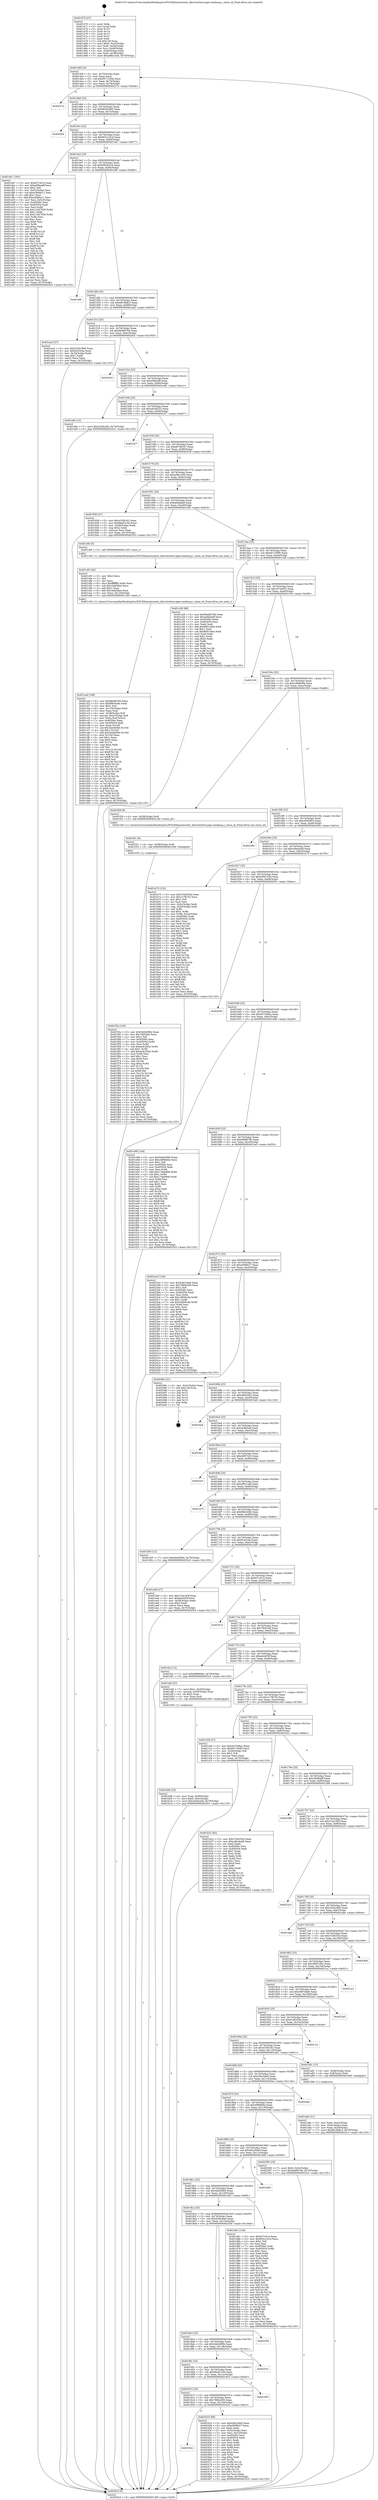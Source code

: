 digraph "0x401470" {
  label = "0x401470 (/mnt/c/Users/mathe/Desktop/tcc/POCII/binaries/extr_libuvtesttest-pipe-sendmsg.c_close_cb_Final-ollvm.out::main(0))"
  labelloc = "t"
  node[shape=record]

  Entry [label="",width=0.3,height=0.3,shape=circle,fillcolor=black,style=filled]
  "0x40149f" [label="{
     0x40149f [23]\l
     | [instrs]\l
     &nbsp;&nbsp;0x40149f \<+3\>: mov -0x70(%rbp),%eax\l
     &nbsp;&nbsp;0x4014a2 \<+2\>: mov %eax,%ecx\l
     &nbsp;&nbsp;0x4014a4 \<+6\>: sub $0x8471529d,%ecx\l
     &nbsp;&nbsp;0x4014aa \<+3\>: mov %eax,-0x74(%rbp)\l
     &nbsp;&nbsp;0x4014ad \<+3\>: mov %ecx,-0x78(%rbp)\l
     &nbsp;&nbsp;0x4014b0 \<+6\>: je 000000000040227a \<main+0xe0a\>\l
  }"]
  "0x40227a" [label="{
     0x40227a\l
  }", style=dashed]
  "0x4014b6" [label="{
     0x4014b6 [22]\l
     | [instrs]\l
     &nbsp;&nbsp;0x4014b6 \<+5\>: jmp 00000000004014bb \<main+0x4b\>\l
     &nbsp;&nbsp;0x4014bb \<+3\>: mov -0x74(%rbp),%eax\l
     &nbsp;&nbsp;0x4014be \<+5\>: sub $0x88345493,%eax\l
     &nbsp;&nbsp;0x4014c3 \<+3\>: mov %eax,-0x7c(%rbp)\l
     &nbsp;&nbsp;0x4014c6 \<+6\>: je 0000000000402004 \<main+0xb94\>\l
  }"]
  Exit [label="",width=0.3,height=0.3,shape=circle,fillcolor=black,style=filled,peripheries=2]
  "0x402004" [label="{
     0x402004\l
  }", style=dashed]
  "0x4014cc" [label="{
     0x4014cc [22]\l
     | [instrs]\l
     &nbsp;&nbsp;0x4014cc \<+5\>: jmp 00000000004014d1 \<main+0x61\>\l
     &nbsp;&nbsp;0x4014d1 \<+3\>: mov -0x74(%rbp),%eax\l
     &nbsp;&nbsp;0x4014d4 \<+5\>: sub $0x902c1d1d,%eax\l
     &nbsp;&nbsp;0x4014d9 \<+3\>: mov %eax,-0x80(%rbp)\l
     &nbsp;&nbsp;0x4014dc \<+6\>: je 0000000000401de7 \<main+0x977\>\l
  }"]
  "0x40192e" [label="{
     0x40192e\l
  }", style=dashed]
  "0x401de7" [label="{
     0x401de7 [165]\l
     | [instrs]\l
     &nbsp;&nbsp;0x401de7 \<+5\>: mov $0x637c614,%eax\l
     &nbsp;&nbsp;0x401dec \<+5\>: mov $0xa09beeff,%ecx\l
     &nbsp;&nbsp;0x401df1 \<+2\>: mov $0x1,%dl\l
     &nbsp;&nbsp;0x401df3 \<+3\>: mov -0x5c(%rbp),%esi\l
     &nbsp;&nbsp;0x401df6 \<+6\>: sub $0xe38b6e11,%esi\l
     &nbsp;&nbsp;0x401dfc \<+3\>: add $0x1,%esi\l
     &nbsp;&nbsp;0x401dff \<+6\>: add $0xe38b6e11,%esi\l
     &nbsp;&nbsp;0x401e05 \<+3\>: mov %esi,-0x5c(%rbp)\l
     &nbsp;&nbsp;0x401e08 \<+7\>: mov 0x40506c,%esi\l
     &nbsp;&nbsp;0x401e0f \<+7\>: mov 0x405054,%edi\l
     &nbsp;&nbsp;0x401e16 \<+3\>: mov %esi,%r8d\l
     &nbsp;&nbsp;0x401e19 \<+7\>: add $0x11dd7928,%r8d\l
     &nbsp;&nbsp;0x401e20 \<+4\>: sub $0x1,%r8d\l
     &nbsp;&nbsp;0x401e24 \<+7\>: sub $0x11dd7928,%r8d\l
     &nbsp;&nbsp;0x401e2b \<+4\>: imul %r8d,%esi\l
     &nbsp;&nbsp;0x401e2f \<+3\>: and $0x1,%esi\l
     &nbsp;&nbsp;0x401e32 \<+3\>: cmp $0x0,%esi\l
     &nbsp;&nbsp;0x401e35 \<+4\>: sete %r9b\l
     &nbsp;&nbsp;0x401e39 \<+3\>: cmp $0xa,%edi\l
     &nbsp;&nbsp;0x401e3c \<+4\>: setl %r10b\l
     &nbsp;&nbsp;0x401e40 \<+3\>: mov %r9b,%r11b\l
     &nbsp;&nbsp;0x401e43 \<+4\>: xor $0xff,%r11b\l
     &nbsp;&nbsp;0x401e47 \<+3\>: mov %r10b,%bl\l
     &nbsp;&nbsp;0x401e4a \<+3\>: xor $0xff,%bl\l
     &nbsp;&nbsp;0x401e4d \<+3\>: xor $0x1,%dl\l
     &nbsp;&nbsp;0x401e50 \<+3\>: mov %r11b,%r14b\l
     &nbsp;&nbsp;0x401e53 \<+4\>: and $0xff,%r14b\l
     &nbsp;&nbsp;0x401e57 \<+3\>: and %dl,%r9b\l
     &nbsp;&nbsp;0x401e5a \<+3\>: mov %bl,%r15b\l
     &nbsp;&nbsp;0x401e5d \<+4\>: and $0xff,%r15b\l
     &nbsp;&nbsp;0x401e61 \<+3\>: and %dl,%r10b\l
     &nbsp;&nbsp;0x401e64 \<+3\>: or %r9b,%r14b\l
     &nbsp;&nbsp;0x401e67 \<+3\>: or %r10b,%r15b\l
     &nbsp;&nbsp;0x401e6a \<+3\>: xor %r15b,%r14b\l
     &nbsp;&nbsp;0x401e6d \<+3\>: or %bl,%r11b\l
     &nbsp;&nbsp;0x401e70 \<+4\>: xor $0xff,%r11b\l
     &nbsp;&nbsp;0x401e74 \<+3\>: or $0x1,%dl\l
     &nbsp;&nbsp;0x401e77 \<+3\>: and %dl,%r11b\l
     &nbsp;&nbsp;0x401e7a \<+3\>: or %r11b,%r14b\l
     &nbsp;&nbsp;0x401e7d \<+4\>: test $0x1,%r14b\l
     &nbsp;&nbsp;0x401e81 \<+3\>: cmovne %ecx,%eax\l
     &nbsp;&nbsp;0x401e84 \<+3\>: mov %eax,-0x70(%rbp)\l
     &nbsp;&nbsp;0x401e87 \<+5\>: jmp 00000000004025c5 \<main+0x1155\>\l
  }"]
  "0x4014e2" [label="{
     0x4014e2 [25]\l
     | [instrs]\l
     &nbsp;&nbsp;0x4014e2 \<+5\>: jmp 00000000004014e7 \<main+0x77\>\l
     &nbsp;&nbsp;0x4014e7 \<+3\>: mov -0x74(%rbp),%eax\l
     &nbsp;&nbsp;0x4014ea \<+5\>: sub $0x95930a16,%eax\l
     &nbsp;&nbsp;0x4014ef \<+6\>: mov %eax,-0x84(%rbp)\l
     &nbsp;&nbsp;0x4014f5 \<+6\>: je 0000000000401fd6 \<main+0xb66\>\l
  }"]
  "0x402433" [label="{
     0x402433 [89]\l
     | [instrs]\l
     &nbsp;&nbsp;0x402433 \<+5\>: mov $0x43bc3da9,%eax\l
     &nbsp;&nbsp;0x402438 \<+5\>: mov $0xe00f9e27,%ecx\l
     &nbsp;&nbsp;0x40243d \<+2\>: xor %edx,%edx\l
     &nbsp;&nbsp;0x40243f \<+3\>: mov -0x3c(%rbp),%esi\l
     &nbsp;&nbsp;0x402442 \<+3\>: mov %esi,-0x2c(%rbp)\l
     &nbsp;&nbsp;0x402445 \<+7\>: mov 0x40506c,%esi\l
     &nbsp;&nbsp;0x40244c \<+7\>: mov 0x405054,%edi\l
     &nbsp;&nbsp;0x402453 \<+3\>: sub $0x1,%edx\l
     &nbsp;&nbsp;0x402456 \<+3\>: mov %esi,%r8d\l
     &nbsp;&nbsp;0x402459 \<+3\>: add %edx,%r8d\l
     &nbsp;&nbsp;0x40245c \<+4\>: imul %r8d,%esi\l
     &nbsp;&nbsp;0x402460 \<+3\>: and $0x1,%esi\l
     &nbsp;&nbsp;0x402463 \<+3\>: cmp $0x0,%esi\l
     &nbsp;&nbsp;0x402466 \<+4\>: sete %r9b\l
     &nbsp;&nbsp;0x40246a \<+3\>: cmp $0xa,%edi\l
     &nbsp;&nbsp;0x40246d \<+4\>: setl %r10b\l
     &nbsp;&nbsp;0x402471 \<+3\>: mov %r9b,%r11b\l
     &nbsp;&nbsp;0x402474 \<+3\>: and %r10b,%r11b\l
     &nbsp;&nbsp;0x402477 \<+3\>: xor %r10b,%r9b\l
     &nbsp;&nbsp;0x40247a \<+3\>: or %r9b,%r11b\l
     &nbsp;&nbsp;0x40247d \<+4\>: test $0x1,%r11b\l
     &nbsp;&nbsp;0x402481 \<+3\>: cmovne %ecx,%eax\l
     &nbsp;&nbsp;0x402484 \<+3\>: mov %eax,-0x70(%rbp)\l
     &nbsp;&nbsp;0x402487 \<+5\>: jmp 00000000004025c5 \<main+0x1155\>\l
  }"]
  "0x401fd6" [label="{
     0x401fd6\l
  }", style=dashed]
  "0x4014fb" [label="{
     0x4014fb [25]\l
     | [instrs]\l
     &nbsp;&nbsp;0x4014fb \<+5\>: jmp 0000000000401500 \<main+0x90\>\l
     &nbsp;&nbsp;0x401500 \<+3\>: mov -0x74(%rbp),%eax\l
     &nbsp;&nbsp;0x401503 \<+5\>: sub $0x9819b8c3,%eax\l
     &nbsp;&nbsp;0x401508 \<+6\>: mov %eax,-0x88(%rbp)\l
     &nbsp;&nbsp;0x40150e \<+6\>: je 0000000000401aa3 \<main+0x633\>\l
  }"]
  "0x401915" [label="{
     0x401915 [25]\l
     | [instrs]\l
     &nbsp;&nbsp;0x401915 \<+5\>: jmp 000000000040191a \<main+0x4aa\>\l
     &nbsp;&nbsp;0x40191a \<+3\>: mov -0x74(%rbp),%eax\l
     &nbsp;&nbsp;0x40191d \<+5\>: sub $0x7880e209,%eax\l
     &nbsp;&nbsp;0x401922 \<+6\>: mov %eax,-0x130(%rbp)\l
     &nbsp;&nbsp;0x401928 \<+6\>: je 0000000000402433 \<main+0xfc3\>\l
  }"]
  "0x401aa3" [label="{
     0x401aa3 [27]\l
     | [instrs]\l
     &nbsp;&nbsp;0x401aa3 \<+5\>: mov $0x325d18d0,%eax\l
     &nbsp;&nbsp;0x401aa8 \<+5\>: mov $0x624324a,%ecx\l
     &nbsp;&nbsp;0x401aad \<+3\>: mov -0x34(%rbp),%edx\l
     &nbsp;&nbsp;0x401ab0 \<+3\>: cmp $0x1,%edx\l
     &nbsp;&nbsp;0x401ab3 \<+3\>: cmovl %ecx,%eax\l
     &nbsp;&nbsp;0x401ab6 \<+3\>: mov %eax,-0x70(%rbp)\l
     &nbsp;&nbsp;0x401ab9 \<+5\>: jmp 00000000004025c5 \<main+0x1155\>\l
  }"]
  "0x401514" [label="{
     0x401514 [25]\l
     | [instrs]\l
     &nbsp;&nbsp;0x401514 \<+5\>: jmp 0000000000401519 \<main+0xa9\>\l
     &nbsp;&nbsp;0x401519 \<+3\>: mov -0x74(%rbp),%eax\l
     &nbsp;&nbsp;0x40151c \<+5\>: sub $0x9bdd6784,%eax\l
     &nbsp;&nbsp;0x401521 \<+6\>: mov %eax,-0x8c(%rbp)\l
     &nbsp;&nbsp;0x401527 \<+6\>: je 00000000004024c5 \<main+0x1055\>\l
  }"]
  "0x401953" [label="{
     0x401953\l
  }", style=dashed]
  "0x4024c5" [label="{
     0x4024c5\l
  }", style=dashed]
  "0x40152d" [label="{
     0x40152d [25]\l
     | [instrs]\l
     &nbsp;&nbsp;0x40152d \<+5\>: jmp 0000000000401532 \<main+0xc2\>\l
     &nbsp;&nbsp;0x401532 \<+3\>: mov -0x74(%rbp),%eax\l
     &nbsp;&nbsp;0x401535 \<+5\>: sub $0xa09beeff,%eax\l
     &nbsp;&nbsp;0x40153a \<+6\>: mov %eax,-0x90(%rbp)\l
     &nbsp;&nbsp;0x401540 \<+6\>: je 0000000000401e8c \<main+0xa1c\>\l
  }"]
  "0x4018fc" [label="{
     0x4018fc [25]\l
     | [instrs]\l
     &nbsp;&nbsp;0x4018fc \<+5\>: jmp 0000000000401901 \<main+0x491\>\l
     &nbsp;&nbsp;0x401901 \<+3\>: mov -0x74(%rbp),%eax\l
     &nbsp;&nbsp;0x401904 \<+5\>: sub $0x6ba0219d,%eax\l
     &nbsp;&nbsp;0x401909 \<+6\>: mov %eax,-0x12c(%rbp)\l
     &nbsp;&nbsp;0x40190f \<+6\>: je 0000000000401953 \<main+0x4e3\>\l
  }"]
  "0x401e8c" [label="{
     0x401e8c [12]\l
     | [instrs]\l
     &nbsp;&nbsp;0x401e8c \<+7\>: movl $0x2429ca5b,-0x70(%rbp)\l
     &nbsp;&nbsp;0x401e93 \<+5\>: jmp 00000000004025c5 \<main+0x1155\>\l
  }"]
  "0x401546" [label="{
     0x401546 [25]\l
     | [instrs]\l
     &nbsp;&nbsp;0x401546 \<+5\>: jmp 000000000040154b \<main+0xdb\>\l
     &nbsp;&nbsp;0x40154b \<+3\>: mov -0x74(%rbp),%eax\l
     &nbsp;&nbsp;0x40154e \<+5\>: sub $0xa4c58223,%eax\l
     &nbsp;&nbsp;0x401553 \<+6\>: mov %eax,-0x94(%rbp)\l
     &nbsp;&nbsp;0x401559 \<+6\>: je 0000000000402327 \<main+0xeb7\>\l
  }"]
  "0x402531" [label="{
     0x402531\l
  }", style=dashed]
  "0x402327" [label="{
     0x402327\l
  }", style=dashed]
  "0x40155f" [label="{
     0x40155f [25]\l
     | [instrs]\l
     &nbsp;&nbsp;0x40155f \<+5\>: jmp 0000000000401564 \<main+0xf4\>\l
     &nbsp;&nbsp;0x401564 \<+3\>: mov -0x74(%rbp),%eax\l
     &nbsp;&nbsp;0x401567 \<+5\>: sub $0xa67d91b7,%eax\l
     &nbsp;&nbsp;0x40156c \<+6\>: mov %eax,-0x98(%rbp)\l
     &nbsp;&nbsp;0x401572 \<+6\>: je 000000000040254f \<main+0x10df\>\l
  }"]
  "0x4018e3" [label="{
     0x4018e3 [25]\l
     | [instrs]\l
     &nbsp;&nbsp;0x4018e3 \<+5\>: jmp 00000000004018e8 \<main+0x478\>\l
     &nbsp;&nbsp;0x4018e8 \<+3\>: mov -0x74(%rbp),%eax\l
     &nbsp;&nbsp;0x4018eb \<+5\>: sub $0x5dd2d90b,%eax\l
     &nbsp;&nbsp;0x4018f0 \<+6\>: mov %eax,-0x128(%rbp)\l
     &nbsp;&nbsp;0x4018f6 \<+6\>: je 0000000000402531 \<main+0x10c1\>\l
  }"]
  "0x40254f" [label="{
     0x40254f\l
  }", style=dashed]
  "0x401578" [label="{
     0x401578 [25]\l
     | [instrs]\l
     &nbsp;&nbsp;0x401578 \<+5\>: jmp 000000000040157d \<main+0x10d\>\l
     &nbsp;&nbsp;0x40157d \<+3\>: mov -0x74(%rbp),%eax\l
     &nbsp;&nbsp;0x401580 \<+5\>: sub $0xa98a14d5,%eax\l
     &nbsp;&nbsp;0x401585 \<+6\>: mov %eax,-0x9c(%rbp)\l
     &nbsp;&nbsp;0x40158b \<+6\>: je 0000000000401938 \<main+0x4c8\>\l
  }"]
  "0x40255b" [label="{
     0x40255b\l
  }", style=dashed]
  "0x401938" [label="{
     0x401938 [27]\l
     | [instrs]\l
     &nbsp;&nbsp;0x401938 \<+5\>: mov $0x433f4162,%eax\l
     &nbsp;&nbsp;0x40193d \<+5\>: mov $0x6ba0219d,%ecx\l
     &nbsp;&nbsp;0x401942 \<+3\>: mov -0x38(%rbp),%edx\l
     &nbsp;&nbsp;0x401945 \<+3\>: cmp $0x2,%edx\l
     &nbsp;&nbsp;0x401948 \<+3\>: cmovne %ecx,%eax\l
     &nbsp;&nbsp;0x40194b \<+3\>: mov %eax,-0x70(%rbp)\l
     &nbsp;&nbsp;0x40194e \<+5\>: jmp 00000000004025c5 \<main+0x1155\>\l
  }"]
  "0x401591" [label="{
     0x401591 [25]\l
     | [instrs]\l
     &nbsp;&nbsp;0x401591 \<+5\>: jmp 0000000000401596 \<main+0x126\>\l
     &nbsp;&nbsp;0x401596 \<+3\>: mov -0x74(%rbp),%eax\l
     &nbsp;&nbsp;0x401599 \<+5\>: sub $0xae9dabdf,%eax\l
     &nbsp;&nbsp;0x40159e \<+6\>: mov %eax,-0xa0(%rbp)\l
     &nbsp;&nbsp;0x4015a4 \<+6\>: je 0000000000401c80 \<main+0x810\>\l
  }"]
  "0x4025c5" [label="{
     0x4025c5 [5]\l
     | [instrs]\l
     &nbsp;&nbsp;0x4025c5 \<+5\>: jmp 000000000040149f \<main+0x2f\>\l
  }"]
  "0x401470" [label="{
     0x401470 [47]\l
     | [instrs]\l
     &nbsp;&nbsp;0x401470 \<+1\>: push %rbp\l
     &nbsp;&nbsp;0x401471 \<+3\>: mov %rsp,%rbp\l
     &nbsp;&nbsp;0x401474 \<+2\>: push %r15\l
     &nbsp;&nbsp;0x401476 \<+2\>: push %r14\l
     &nbsp;&nbsp;0x401478 \<+2\>: push %r13\l
     &nbsp;&nbsp;0x40147a \<+2\>: push %r12\l
     &nbsp;&nbsp;0x40147c \<+1\>: push %rbx\l
     &nbsp;&nbsp;0x40147d \<+7\>: sub $0x128,%rsp\l
     &nbsp;&nbsp;0x401484 \<+7\>: movl $0x0,-0x3c(%rbp)\l
     &nbsp;&nbsp;0x40148b \<+3\>: mov %edi,-0x40(%rbp)\l
     &nbsp;&nbsp;0x40148e \<+4\>: mov %rsi,-0x48(%rbp)\l
     &nbsp;&nbsp;0x401492 \<+3\>: mov -0x40(%rbp),%edi\l
     &nbsp;&nbsp;0x401495 \<+3\>: mov %edi,-0x38(%rbp)\l
     &nbsp;&nbsp;0x401498 \<+7\>: movl $0xa98a14d5,-0x70(%rbp)\l
  }"]
  "0x401f3a" [label="{
     0x401f3a [144]\l
     | [instrs]\l
     &nbsp;&nbsp;0x401f3a \<+5\>: mov $0x5dd2d90b,%eax\l
     &nbsp;&nbsp;0x401f3f \<+5\>: mov $0x79b52e6,%ecx\l
     &nbsp;&nbsp;0x401f44 \<+2\>: mov $0x1,%dl\l
     &nbsp;&nbsp;0x401f46 \<+7\>: mov 0x40506c,%esi\l
     &nbsp;&nbsp;0x401f4d \<+8\>: mov 0x405054,%r8d\l
     &nbsp;&nbsp;0x401f55 \<+3\>: mov %esi,%r9d\l
     &nbsp;&nbsp;0x401f58 \<+7\>: sub $0xee4c2b5e,%r9d\l
     &nbsp;&nbsp;0x401f5f \<+4\>: sub $0x1,%r9d\l
     &nbsp;&nbsp;0x401f63 \<+7\>: add $0xee4c2b5e,%r9d\l
     &nbsp;&nbsp;0x401f6a \<+4\>: imul %r9d,%esi\l
     &nbsp;&nbsp;0x401f6e \<+3\>: and $0x1,%esi\l
     &nbsp;&nbsp;0x401f71 \<+3\>: cmp $0x0,%esi\l
     &nbsp;&nbsp;0x401f74 \<+4\>: sete %r10b\l
     &nbsp;&nbsp;0x401f78 \<+4\>: cmp $0xa,%r8d\l
     &nbsp;&nbsp;0x401f7c \<+4\>: setl %r11b\l
     &nbsp;&nbsp;0x401f80 \<+3\>: mov %r10b,%bl\l
     &nbsp;&nbsp;0x401f83 \<+3\>: xor $0xff,%bl\l
     &nbsp;&nbsp;0x401f86 \<+3\>: mov %r11b,%r14b\l
     &nbsp;&nbsp;0x401f89 \<+4\>: xor $0xff,%r14b\l
     &nbsp;&nbsp;0x401f8d \<+3\>: xor $0x0,%dl\l
     &nbsp;&nbsp;0x401f90 \<+3\>: mov %bl,%r15b\l
     &nbsp;&nbsp;0x401f93 \<+4\>: and $0x0,%r15b\l
     &nbsp;&nbsp;0x401f97 \<+3\>: and %dl,%r10b\l
     &nbsp;&nbsp;0x401f9a \<+3\>: mov %r14b,%r12b\l
     &nbsp;&nbsp;0x401f9d \<+4\>: and $0x0,%r12b\l
     &nbsp;&nbsp;0x401fa1 \<+3\>: and %dl,%r11b\l
     &nbsp;&nbsp;0x401fa4 \<+3\>: or %r10b,%r15b\l
     &nbsp;&nbsp;0x401fa7 \<+3\>: or %r11b,%r12b\l
     &nbsp;&nbsp;0x401faa \<+3\>: xor %r12b,%r15b\l
     &nbsp;&nbsp;0x401fad \<+3\>: or %r14b,%bl\l
     &nbsp;&nbsp;0x401fb0 \<+3\>: xor $0xff,%bl\l
     &nbsp;&nbsp;0x401fb3 \<+3\>: or $0x0,%dl\l
     &nbsp;&nbsp;0x401fb6 \<+2\>: and %dl,%bl\l
     &nbsp;&nbsp;0x401fb8 \<+3\>: or %bl,%r15b\l
     &nbsp;&nbsp;0x401fbb \<+4\>: test $0x1,%r15b\l
     &nbsp;&nbsp;0x401fbf \<+3\>: cmovne %ecx,%eax\l
     &nbsp;&nbsp;0x401fc2 \<+3\>: mov %eax,-0x70(%rbp)\l
     &nbsp;&nbsp;0x401fc5 \<+5\>: jmp 00000000004025c5 \<main+0x1155\>\l
  }"]
  "0x401c80" [label="{
     0x401c80 [5]\l
     | [instrs]\l
     &nbsp;&nbsp;0x401c80 \<+5\>: call 0000000000401160 \<next_i\>\l
     | [calls]\l
     &nbsp;&nbsp;0x401160 \{1\} (/mnt/c/Users/mathe/Desktop/tcc/POCII/binaries/extr_libuvtesttest-pipe-sendmsg.c_close_cb_Final-ollvm.out::next_i)\l
  }"]
  "0x4015aa" [label="{
     0x4015aa [25]\l
     | [instrs]\l
     &nbsp;&nbsp;0x4015aa \<+5\>: jmp 00000000004015af \<main+0x13f\>\l
     &nbsp;&nbsp;0x4015af \<+3\>: mov -0x74(%rbp),%eax\l
     &nbsp;&nbsp;0x4015b2 \<+5\>: sub $0xbb7160f0,%eax\l
     &nbsp;&nbsp;0x4015b7 \<+6\>: mov %eax,-0xa4(%rbp)\l
     &nbsp;&nbsp;0x4015bd \<+6\>: je 0000000000401c28 \<main+0x7b8\>\l
  }"]
  "0x401f31" [label="{
     0x401f31 [9]\l
     | [instrs]\l
     &nbsp;&nbsp;0x401f31 \<+4\>: mov -0x58(%rbp),%rdi\l
     &nbsp;&nbsp;0x401f35 \<+5\>: call 0000000000401030 \<free@plt\>\l
     | [calls]\l
     &nbsp;&nbsp;0x401030 \{1\} (unknown)\l
  }"]
  "0x401c28" [label="{
     0x401c28 [88]\l
     | [instrs]\l
     &nbsp;&nbsp;0x401c28 \<+5\>: mov $0x9bdd6784,%eax\l
     &nbsp;&nbsp;0x401c2d \<+5\>: mov $0xae9dabdf,%ecx\l
     &nbsp;&nbsp;0x401c32 \<+7\>: mov 0x40506c,%edx\l
     &nbsp;&nbsp;0x401c39 \<+7\>: mov 0x405054,%esi\l
     &nbsp;&nbsp;0x401c40 \<+2\>: mov %edx,%edi\l
     &nbsp;&nbsp;0x401c42 \<+6\>: add $0x8b91c8ee,%edi\l
     &nbsp;&nbsp;0x401c48 \<+3\>: sub $0x1,%edi\l
     &nbsp;&nbsp;0x401c4b \<+6\>: sub $0x8b91c8ee,%edi\l
     &nbsp;&nbsp;0x401c51 \<+3\>: imul %edi,%edx\l
     &nbsp;&nbsp;0x401c54 \<+3\>: and $0x1,%edx\l
     &nbsp;&nbsp;0x401c57 \<+3\>: cmp $0x0,%edx\l
     &nbsp;&nbsp;0x401c5a \<+4\>: sete %r8b\l
     &nbsp;&nbsp;0x401c5e \<+3\>: cmp $0xa,%esi\l
     &nbsp;&nbsp;0x401c61 \<+4\>: setl %r9b\l
     &nbsp;&nbsp;0x401c65 \<+3\>: mov %r8b,%r10b\l
     &nbsp;&nbsp;0x401c68 \<+3\>: and %r9b,%r10b\l
     &nbsp;&nbsp;0x401c6b \<+3\>: xor %r9b,%r8b\l
     &nbsp;&nbsp;0x401c6e \<+3\>: or %r8b,%r10b\l
     &nbsp;&nbsp;0x401c71 \<+4\>: test $0x1,%r10b\l
     &nbsp;&nbsp;0x401c75 \<+3\>: cmovne %ecx,%eax\l
     &nbsp;&nbsp;0x401c78 \<+3\>: mov %eax,-0x70(%rbp)\l
     &nbsp;&nbsp;0x401c7b \<+5\>: jmp 00000000004025c5 \<main+0x1155\>\l
  }"]
  "0x4015c3" [label="{
     0x4015c3 [25]\l
     | [instrs]\l
     &nbsp;&nbsp;0x4015c3 \<+5\>: jmp 00000000004015c8 \<main+0x158\>\l
     &nbsp;&nbsp;0x4015c8 \<+3\>: mov -0x74(%rbp),%eax\l
     &nbsp;&nbsp;0x4015cb \<+5\>: sub $0xc07ee932,%eax\l
     &nbsp;&nbsp;0x4015d0 \<+6\>: mov %eax,-0xa8(%rbp)\l
     &nbsp;&nbsp;0x4015d6 \<+6\>: je 0000000000402100 \<main+0xc90\>\l
  }"]
  "0x4018ca" [label="{
     0x4018ca [25]\l
     | [instrs]\l
     &nbsp;&nbsp;0x4018ca \<+5\>: jmp 00000000004018cf \<main+0x45f\>\l
     &nbsp;&nbsp;0x4018cf \<+3\>: mov -0x74(%rbp),%eax\l
     &nbsp;&nbsp;0x4018d2 \<+5\>: sub $0x4c90cba0,%eax\l
     &nbsp;&nbsp;0x4018d7 \<+6\>: mov %eax,-0x124(%rbp)\l
     &nbsp;&nbsp;0x4018dd \<+6\>: je 000000000040255b \<main+0x10eb\>\l
  }"]
  "0x402100" [label="{
     0x402100\l
  }", style=dashed]
  "0x4015dc" [label="{
     0x4015dc [25]\l
     | [instrs]\l
     &nbsp;&nbsp;0x4015dc \<+5\>: jmp 00000000004015e1 \<main+0x171\>\l
     &nbsp;&nbsp;0x4015e1 \<+3\>: mov -0x74(%rbp),%eax\l
     &nbsp;&nbsp;0x4015e4 \<+5\>: sub $0xc4866e6a,%eax\l
     &nbsp;&nbsp;0x4015e9 \<+6\>: mov %eax,-0xac(%rbp)\l
     &nbsp;&nbsp;0x4015ef \<+6\>: je 0000000000401f28 \<main+0xab8\>\l
  }"]
  "0x401d61" [label="{
     0x401d61 [134]\l
     | [instrs]\l
     &nbsp;&nbsp;0x401d61 \<+5\>: mov $0x637c614,%eax\l
     &nbsp;&nbsp;0x401d66 \<+5\>: mov $0x902c1d1d,%ecx\l
     &nbsp;&nbsp;0x401d6b \<+2\>: mov $0x1,%dl\l
     &nbsp;&nbsp;0x401d6d \<+2\>: xor %esi,%esi\l
     &nbsp;&nbsp;0x401d6f \<+7\>: mov 0x40506c,%edi\l
     &nbsp;&nbsp;0x401d76 \<+8\>: mov 0x405054,%r8d\l
     &nbsp;&nbsp;0x401d7e \<+3\>: sub $0x1,%esi\l
     &nbsp;&nbsp;0x401d81 \<+3\>: mov %edi,%r9d\l
     &nbsp;&nbsp;0x401d84 \<+3\>: add %esi,%r9d\l
     &nbsp;&nbsp;0x401d87 \<+4\>: imul %r9d,%edi\l
     &nbsp;&nbsp;0x401d8b \<+3\>: and $0x1,%edi\l
     &nbsp;&nbsp;0x401d8e \<+3\>: cmp $0x0,%edi\l
     &nbsp;&nbsp;0x401d91 \<+4\>: sete %r10b\l
     &nbsp;&nbsp;0x401d95 \<+4\>: cmp $0xa,%r8d\l
     &nbsp;&nbsp;0x401d99 \<+4\>: setl %r11b\l
     &nbsp;&nbsp;0x401d9d \<+3\>: mov %r10b,%bl\l
     &nbsp;&nbsp;0x401da0 \<+3\>: xor $0xff,%bl\l
     &nbsp;&nbsp;0x401da3 \<+3\>: mov %r11b,%r14b\l
     &nbsp;&nbsp;0x401da6 \<+4\>: xor $0xff,%r14b\l
     &nbsp;&nbsp;0x401daa \<+3\>: xor $0x0,%dl\l
     &nbsp;&nbsp;0x401dad \<+3\>: mov %bl,%r15b\l
     &nbsp;&nbsp;0x401db0 \<+4\>: and $0x0,%r15b\l
     &nbsp;&nbsp;0x401db4 \<+3\>: and %dl,%r10b\l
     &nbsp;&nbsp;0x401db7 \<+3\>: mov %r14b,%r12b\l
     &nbsp;&nbsp;0x401dba \<+4\>: and $0x0,%r12b\l
     &nbsp;&nbsp;0x401dbe \<+3\>: and %dl,%r11b\l
     &nbsp;&nbsp;0x401dc1 \<+3\>: or %r10b,%r15b\l
     &nbsp;&nbsp;0x401dc4 \<+3\>: or %r11b,%r12b\l
     &nbsp;&nbsp;0x401dc7 \<+3\>: xor %r12b,%r15b\l
     &nbsp;&nbsp;0x401dca \<+3\>: or %r14b,%bl\l
     &nbsp;&nbsp;0x401dcd \<+3\>: xor $0xff,%bl\l
     &nbsp;&nbsp;0x401dd0 \<+3\>: or $0x0,%dl\l
     &nbsp;&nbsp;0x401dd3 \<+2\>: and %dl,%bl\l
     &nbsp;&nbsp;0x401dd5 \<+3\>: or %bl,%r15b\l
     &nbsp;&nbsp;0x401dd8 \<+4\>: test $0x1,%r15b\l
     &nbsp;&nbsp;0x401ddc \<+3\>: cmovne %ecx,%eax\l
     &nbsp;&nbsp;0x401ddf \<+3\>: mov %eax,-0x70(%rbp)\l
     &nbsp;&nbsp;0x401de2 \<+5\>: jmp 00000000004025c5 \<main+0x1155\>\l
  }"]
  "0x401f28" [label="{
     0x401f28 [9]\l
     | [instrs]\l
     &nbsp;&nbsp;0x401f28 \<+4\>: mov -0x58(%rbp),%rdi\l
     &nbsp;&nbsp;0x401f2c \<+5\>: call 0000000000401240 \<close_cb\>\l
     | [calls]\l
     &nbsp;&nbsp;0x401240 \{1\} (/mnt/c/Users/mathe/Desktop/tcc/POCII/binaries/extr_libuvtesttest-pipe-sendmsg.c_close_cb_Final-ollvm.out::close_cb)\l
  }"]
  "0x4015f5" [label="{
     0x4015f5 [25]\l
     | [instrs]\l
     &nbsp;&nbsp;0x4015f5 \<+5\>: jmp 00000000004015fa \<main+0x18a\>\l
     &nbsp;&nbsp;0x4015fa \<+3\>: mov -0x74(%rbp),%eax\l
     &nbsp;&nbsp;0x4015fd \<+5\>: sub $0xc80f3903,%eax\l
     &nbsp;&nbsp;0x401602 \<+6\>: mov %eax,-0xb0(%rbp)\l
     &nbsp;&nbsp;0x401608 \<+6\>: je 0000000000402384 \<main+0xf14\>\l
  }"]
  "0x4018b1" [label="{
     0x4018b1 [25]\l
     | [instrs]\l
     &nbsp;&nbsp;0x4018b1 \<+5\>: jmp 00000000004018b6 \<main+0x446\>\l
     &nbsp;&nbsp;0x4018b6 \<+3\>: mov -0x74(%rbp),%eax\l
     &nbsp;&nbsp;0x4018b9 \<+5\>: sub $0x4b62f564,%eax\l
     &nbsp;&nbsp;0x4018be \<+6\>: mov %eax,-0x120(%rbp)\l
     &nbsp;&nbsp;0x4018c4 \<+6\>: je 0000000000401d61 \<main+0x8f1\>\l
  }"]
  "0x402384" [label="{
     0x402384\l
  }", style=dashed]
  "0x40160e" [label="{
     0x40160e [25]\l
     | [instrs]\l
     &nbsp;&nbsp;0x40160e \<+5\>: jmp 0000000000401613 \<main+0x1a3\>\l
     &nbsp;&nbsp;0x401613 \<+3\>: mov -0x74(%rbp),%eax\l
     &nbsp;&nbsp;0x401616 \<+5\>: sub $0xcd6e4a48,%eax\l
     &nbsp;&nbsp;0x40161b \<+6\>: mov %eax,-0xb4(%rbp)\l
     &nbsp;&nbsp;0x401621 \<+6\>: je 0000000000401b75 \<main+0x705\>\l
  }"]
  "0x4019d9" [label="{
     0x4019d9\l
  }", style=dashed]
  "0x401b75" [label="{
     0x401b75 [152]\l
     | [instrs]\l
     &nbsp;&nbsp;0x401b75 \<+5\>: mov $0x37e9255d,%eax\l
     &nbsp;&nbsp;0x401b7a \<+5\>: mov $0x1c7fb7f2,%ecx\l
     &nbsp;&nbsp;0x401b7f \<+2\>: mov $0x1,%dl\l
     &nbsp;&nbsp;0x401b81 \<+2\>: xor %esi,%esi\l
     &nbsp;&nbsp;0x401b83 \<+3\>: mov -0x5c(%rbp),%edi\l
     &nbsp;&nbsp;0x401b86 \<+3\>: cmp -0x50(%rbp),%edi\l
     &nbsp;&nbsp;0x401b89 \<+4\>: setl %r8b\l
     &nbsp;&nbsp;0x401b8d \<+4\>: and $0x1,%r8b\l
     &nbsp;&nbsp;0x401b91 \<+4\>: mov %r8b,-0x2e(%rbp)\l
     &nbsp;&nbsp;0x401b95 \<+7\>: mov 0x40506c,%edi\l
     &nbsp;&nbsp;0x401b9c \<+8\>: mov 0x405054,%r9d\l
     &nbsp;&nbsp;0x401ba4 \<+3\>: sub $0x1,%esi\l
     &nbsp;&nbsp;0x401ba7 \<+3\>: mov %edi,%r10d\l
     &nbsp;&nbsp;0x401baa \<+3\>: add %esi,%r10d\l
     &nbsp;&nbsp;0x401bad \<+4\>: imul %r10d,%edi\l
     &nbsp;&nbsp;0x401bb1 \<+3\>: and $0x1,%edi\l
     &nbsp;&nbsp;0x401bb4 \<+3\>: cmp $0x0,%edi\l
     &nbsp;&nbsp;0x401bb7 \<+4\>: sete %r8b\l
     &nbsp;&nbsp;0x401bbb \<+4\>: cmp $0xa,%r9d\l
     &nbsp;&nbsp;0x401bbf \<+4\>: setl %r11b\l
     &nbsp;&nbsp;0x401bc3 \<+3\>: mov %r8b,%bl\l
     &nbsp;&nbsp;0x401bc6 \<+3\>: xor $0xff,%bl\l
     &nbsp;&nbsp;0x401bc9 \<+3\>: mov %r11b,%r14b\l
     &nbsp;&nbsp;0x401bcc \<+4\>: xor $0xff,%r14b\l
     &nbsp;&nbsp;0x401bd0 \<+3\>: xor $0x0,%dl\l
     &nbsp;&nbsp;0x401bd3 \<+3\>: mov %bl,%r15b\l
     &nbsp;&nbsp;0x401bd6 \<+4\>: and $0x0,%r15b\l
     &nbsp;&nbsp;0x401bda \<+3\>: and %dl,%r8b\l
     &nbsp;&nbsp;0x401bdd \<+3\>: mov %r14b,%r12b\l
     &nbsp;&nbsp;0x401be0 \<+4\>: and $0x0,%r12b\l
     &nbsp;&nbsp;0x401be4 \<+3\>: and %dl,%r11b\l
     &nbsp;&nbsp;0x401be7 \<+3\>: or %r8b,%r15b\l
     &nbsp;&nbsp;0x401bea \<+3\>: or %r11b,%r12b\l
     &nbsp;&nbsp;0x401bed \<+3\>: xor %r12b,%r15b\l
     &nbsp;&nbsp;0x401bf0 \<+3\>: or %r14b,%bl\l
     &nbsp;&nbsp;0x401bf3 \<+3\>: xor $0xff,%bl\l
     &nbsp;&nbsp;0x401bf6 \<+3\>: or $0x0,%dl\l
     &nbsp;&nbsp;0x401bf9 \<+2\>: and %dl,%bl\l
     &nbsp;&nbsp;0x401bfb \<+3\>: or %bl,%r15b\l
     &nbsp;&nbsp;0x401bfe \<+4\>: test $0x1,%r15b\l
     &nbsp;&nbsp;0x401c02 \<+3\>: cmovne %ecx,%eax\l
     &nbsp;&nbsp;0x401c05 \<+3\>: mov %eax,-0x70(%rbp)\l
     &nbsp;&nbsp;0x401c08 \<+5\>: jmp 00000000004025c5 \<main+0x1155\>\l
  }"]
  "0x401627" [label="{
     0x401627 [25]\l
     | [instrs]\l
     &nbsp;&nbsp;0x401627 \<+5\>: jmp 000000000040162c \<main+0x1bc\>\l
     &nbsp;&nbsp;0x40162c \<+3\>: mov -0x74(%rbp),%eax\l
     &nbsp;&nbsp;0x40162f \<+5\>: sub $0xd2007430,%eax\l
     &nbsp;&nbsp;0x401634 \<+6\>: mov %eax,-0xb8(%rbp)\l
     &nbsp;&nbsp;0x40163a \<+6\>: je 000000000040205c \<main+0xbec\>\l
  }"]
  "0x401898" [label="{
     0x401898 [25]\l
     | [instrs]\l
     &nbsp;&nbsp;0x401898 \<+5\>: jmp 000000000040189d \<main+0x42d\>\l
     &nbsp;&nbsp;0x40189d \<+3\>: mov -0x74(%rbp),%eax\l
     &nbsp;&nbsp;0x4018a0 \<+5\>: sub $0x4b2c64b6,%eax\l
     &nbsp;&nbsp;0x4018a5 \<+6\>: mov %eax,-0x11c(%rbp)\l
     &nbsp;&nbsp;0x4018ab \<+6\>: je 00000000004019d9 \<main+0x569\>\l
  }"]
  "0x40205c" [label="{
     0x40205c\l
  }", style=dashed]
  "0x401640" [label="{
     0x401640 [25]\l
     | [instrs]\l
     &nbsp;&nbsp;0x401640 \<+5\>: jmp 0000000000401645 \<main+0x1d5\>\l
     &nbsp;&nbsp;0x401645 \<+3\>: mov -0x74(%rbp),%eax\l
     &nbsp;&nbsp;0x401648 \<+5\>: sub $0xd47308ac,%eax\l
     &nbsp;&nbsp;0x40164d \<+6\>: mov %eax,-0xbc(%rbp)\l
     &nbsp;&nbsp;0x401653 \<+6\>: je 0000000000401e98 \<main+0xa28\>\l
  }"]
  "0x402390" [label="{
     0x402390 [19]\l
     | [instrs]\l
     &nbsp;&nbsp;0x402390 \<+7\>: movl $0x0,-0x3c(%rbp)\l
     &nbsp;&nbsp;0x402397 \<+7\>: movl $0xd4bf87db,-0x70(%rbp)\l
     &nbsp;&nbsp;0x40239e \<+5\>: jmp 00000000004025c5 \<main+0x1155\>\l
  }"]
  "0x401e98" [label="{
     0x401e98 [144]\l
     | [instrs]\l
     &nbsp;&nbsp;0x401e98 \<+5\>: mov $0x5dd2d90b,%eax\l
     &nbsp;&nbsp;0x401e9d \<+5\>: mov $0xc4866e6a,%ecx\l
     &nbsp;&nbsp;0x401ea2 \<+2\>: mov $0x1,%dl\l
     &nbsp;&nbsp;0x401ea4 \<+7\>: mov 0x40506c,%esi\l
     &nbsp;&nbsp;0x401eab \<+7\>: mov 0x405054,%edi\l
     &nbsp;&nbsp;0x401eb2 \<+3\>: mov %esi,%r8d\l
     &nbsp;&nbsp;0x401eb5 \<+7\>: add $0x17dab868,%r8d\l
     &nbsp;&nbsp;0x401ebc \<+4\>: sub $0x1,%r8d\l
     &nbsp;&nbsp;0x401ec0 \<+7\>: sub $0x17dab868,%r8d\l
     &nbsp;&nbsp;0x401ec7 \<+4\>: imul %r8d,%esi\l
     &nbsp;&nbsp;0x401ecb \<+3\>: and $0x1,%esi\l
     &nbsp;&nbsp;0x401ece \<+3\>: cmp $0x0,%esi\l
     &nbsp;&nbsp;0x401ed1 \<+4\>: sete %r9b\l
     &nbsp;&nbsp;0x401ed5 \<+3\>: cmp $0xa,%edi\l
     &nbsp;&nbsp;0x401ed8 \<+4\>: setl %r10b\l
     &nbsp;&nbsp;0x401edc \<+3\>: mov %r9b,%r11b\l
     &nbsp;&nbsp;0x401edf \<+4\>: xor $0xff,%r11b\l
     &nbsp;&nbsp;0x401ee3 \<+3\>: mov %r10b,%bl\l
     &nbsp;&nbsp;0x401ee6 \<+3\>: xor $0xff,%bl\l
     &nbsp;&nbsp;0x401ee9 \<+3\>: xor $0x0,%dl\l
     &nbsp;&nbsp;0x401eec \<+3\>: mov %r11b,%r14b\l
     &nbsp;&nbsp;0x401eef \<+4\>: and $0x0,%r14b\l
     &nbsp;&nbsp;0x401ef3 \<+3\>: and %dl,%r9b\l
     &nbsp;&nbsp;0x401ef6 \<+3\>: mov %bl,%r15b\l
     &nbsp;&nbsp;0x401ef9 \<+4\>: and $0x0,%r15b\l
     &nbsp;&nbsp;0x401efd \<+3\>: and %dl,%r10b\l
     &nbsp;&nbsp;0x401f00 \<+3\>: or %r9b,%r14b\l
     &nbsp;&nbsp;0x401f03 \<+3\>: or %r10b,%r15b\l
     &nbsp;&nbsp;0x401f06 \<+3\>: xor %r15b,%r14b\l
     &nbsp;&nbsp;0x401f09 \<+3\>: or %bl,%r11b\l
     &nbsp;&nbsp;0x401f0c \<+4\>: xor $0xff,%r11b\l
     &nbsp;&nbsp;0x401f10 \<+3\>: or $0x0,%dl\l
     &nbsp;&nbsp;0x401f13 \<+3\>: and %dl,%r11b\l
     &nbsp;&nbsp;0x401f16 \<+3\>: or %r11b,%r14b\l
     &nbsp;&nbsp;0x401f19 \<+4\>: test $0x1,%r14b\l
     &nbsp;&nbsp;0x401f1d \<+3\>: cmovne %ecx,%eax\l
     &nbsp;&nbsp;0x401f20 \<+3\>: mov %eax,-0x70(%rbp)\l
     &nbsp;&nbsp;0x401f23 \<+5\>: jmp 00000000004025c5 \<main+0x1155\>\l
  }"]
  "0x401659" [label="{
     0x401659 [25]\l
     | [instrs]\l
     &nbsp;&nbsp;0x401659 \<+5\>: jmp 000000000040165e \<main+0x1ee\>\l
     &nbsp;&nbsp;0x40165e \<+3\>: mov -0x74(%rbp),%eax\l
     &nbsp;&nbsp;0x401661 \<+5\>: sub $0xd4bf87db,%eax\l
     &nbsp;&nbsp;0x401666 \<+6\>: mov %eax,-0xc0(%rbp)\l
     &nbsp;&nbsp;0x40166c \<+6\>: je 00000000004023a3 \<main+0xf33\>\l
  }"]
  "0x40187f" [label="{
     0x40187f [25]\l
     | [instrs]\l
     &nbsp;&nbsp;0x40187f \<+5\>: jmp 0000000000401884 \<main+0x414\>\l
     &nbsp;&nbsp;0x401884 \<+3\>: mov -0x74(%rbp),%eax\l
     &nbsp;&nbsp;0x401887 \<+5\>: sub $0x49f0806e,%eax\l
     &nbsp;&nbsp;0x40188c \<+6\>: mov %eax,-0x118(%rbp)\l
     &nbsp;&nbsp;0x401892 \<+6\>: je 0000000000402390 \<main+0xf20\>\l
  }"]
  "0x4023a3" [label="{
     0x4023a3 [144]\l
     | [instrs]\l
     &nbsp;&nbsp;0x4023a3 \<+5\>: mov $0x43bc3da9,%eax\l
     &nbsp;&nbsp;0x4023a8 \<+5\>: mov $0x7880e209,%ecx\l
     &nbsp;&nbsp;0x4023ad \<+2\>: mov $0x1,%dl\l
     &nbsp;&nbsp;0x4023af \<+7\>: mov 0x40506c,%esi\l
     &nbsp;&nbsp;0x4023b6 \<+7\>: mov 0x405054,%edi\l
     &nbsp;&nbsp;0x4023bd \<+3\>: mov %esi,%r8d\l
     &nbsp;&nbsp;0x4023c0 \<+7\>: add $0x16856c4b,%r8d\l
     &nbsp;&nbsp;0x4023c7 \<+4\>: sub $0x1,%r8d\l
     &nbsp;&nbsp;0x4023cb \<+7\>: sub $0x16856c4b,%r8d\l
     &nbsp;&nbsp;0x4023d2 \<+4\>: imul %r8d,%esi\l
     &nbsp;&nbsp;0x4023d6 \<+3\>: and $0x1,%esi\l
     &nbsp;&nbsp;0x4023d9 \<+3\>: cmp $0x0,%esi\l
     &nbsp;&nbsp;0x4023dc \<+4\>: sete %r9b\l
     &nbsp;&nbsp;0x4023e0 \<+3\>: cmp $0xa,%edi\l
     &nbsp;&nbsp;0x4023e3 \<+4\>: setl %r10b\l
     &nbsp;&nbsp;0x4023e7 \<+3\>: mov %r9b,%r11b\l
     &nbsp;&nbsp;0x4023ea \<+4\>: xor $0xff,%r11b\l
     &nbsp;&nbsp;0x4023ee \<+3\>: mov %r10b,%bl\l
     &nbsp;&nbsp;0x4023f1 \<+3\>: xor $0xff,%bl\l
     &nbsp;&nbsp;0x4023f4 \<+3\>: xor $0x0,%dl\l
     &nbsp;&nbsp;0x4023f7 \<+3\>: mov %r11b,%r14b\l
     &nbsp;&nbsp;0x4023fa \<+4\>: and $0x0,%r14b\l
     &nbsp;&nbsp;0x4023fe \<+3\>: and %dl,%r9b\l
     &nbsp;&nbsp;0x402401 \<+3\>: mov %bl,%r15b\l
     &nbsp;&nbsp;0x402404 \<+4\>: and $0x0,%r15b\l
     &nbsp;&nbsp;0x402408 \<+3\>: and %dl,%r10b\l
     &nbsp;&nbsp;0x40240b \<+3\>: or %r9b,%r14b\l
     &nbsp;&nbsp;0x40240e \<+3\>: or %r10b,%r15b\l
     &nbsp;&nbsp;0x402411 \<+3\>: xor %r15b,%r14b\l
     &nbsp;&nbsp;0x402414 \<+3\>: or %bl,%r11b\l
     &nbsp;&nbsp;0x402417 \<+4\>: xor $0xff,%r11b\l
     &nbsp;&nbsp;0x40241b \<+3\>: or $0x0,%dl\l
     &nbsp;&nbsp;0x40241e \<+3\>: and %dl,%r11b\l
     &nbsp;&nbsp;0x402421 \<+3\>: or %r11b,%r14b\l
     &nbsp;&nbsp;0x402424 \<+4\>: test $0x1,%r14b\l
     &nbsp;&nbsp;0x402428 \<+3\>: cmovne %ecx,%eax\l
     &nbsp;&nbsp;0x40242b \<+3\>: mov %eax,-0x70(%rbp)\l
     &nbsp;&nbsp;0x40242e \<+5\>: jmp 00000000004025c5 \<main+0x1155\>\l
  }"]
  "0x401672" [label="{
     0x401672 [25]\l
     | [instrs]\l
     &nbsp;&nbsp;0x401672 \<+5\>: jmp 0000000000401677 \<main+0x207\>\l
     &nbsp;&nbsp;0x401677 \<+3\>: mov -0x74(%rbp),%eax\l
     &nbsp;&nbsp;0x40167a \<+5\>: sub $0xe00f9e27,%eax\l
     &nbsp;&nbsp;0x40167f \<+6\>: mov %eax,-0xc4(%rbp)\l
     &nbsp;&nbsp;0x401685 \<+6\>: je 000000000040248c \<main+0x101c\>\l
  }"]
  "0x4025be" [label="{
     0x4025be\l
  }", style=dashed]
  "0x40248c" [label="{
     0x40248c [21]\l
     | [instrs]\l
     &nbsp;&nbsp;0x40248c \<+3\>: mov -0x2c(%rbp),%eax\l
     &nbsp;&nbsp;0x40248f \<+7\>: add $0x128,%rsp\l
     &nbsp;&nbsp;0x402496 \<+1\>: pop %rbx\l
     &nbsp;&nbsp;0x402497 \<+2\>: pop %r12\l
     &nbsp;&nbsp;0x402499 \<+2\>: pop %r13\l
     &nbsp;&nbsp;0x40249b \<+2\>: pop %r14\l
     &nbsp;&nbsp;0x40249d \<+2\>: pop %r15\l
     &nbsp;&nbsp;0x40249f \<+1\>: pop %rbp\l
     &nbsp;&nbsp;0x4024a0 \<+1\>: ret\l
  }"]
  "0x40168b" [label="{
     0x40168b [25]\l
     | [instrs]\l
     &nbsp;&nbsp;0x40168b \<+5\>: jmp 0000000000401690 \<main+0x220\>\l
     &nbsp;&nbsp;0x401690 \<+3\>: mov -0x74(%rbp),%eax\l
     &nbsp;&nbsp;0x401693 \<+5\>: sub $0xe8f432b3,%eax\l
     &nbsp;&nbsp;0x401698 \<+6\>: mov %eax,-0xc8(%rbp)\l
     &nbsp;&nbsp;0x40169e \<+6\>: je 00000000004025ad \<main+0x113d\>\l
  }"]
  "0x401cad" [label="{
     0x401cad [168]\l
     | [instrs]\l
     &nbsp;&nbsp;0x401cad \<+5\>: mov $0x9bdd6784,%ecx\l
     &nbsp;&nbsp;0x401cb2 \<+5\>: mov $0xf88c0c6b,%edx\l
     &nbsp;&nbsp;0x401cb7 \<+3\>: mov $0x1,%sil\l
     &nbsp;&nbsp;0x401cba \<+6\>: mov -0x134(%rbp),%edi\l
     &nbsp;&nbsp;0x401cc0 \<+3\>: imul %eax,%edi\l
     &nbsp;&nbsp;0x401cc3 \<+4\>: mov -0x58(%rbp),%r8\l
     &nbsp;&nbsp;0x401cc7 \<+4\>: movslq -0x5c(%rbp),%r9\l
     &nbsp;&nbsp;0x401ccb \<+4\>: mov %edi,(%r8,%r9,4)\l
     &nbsp;&nbsp;0x401ccf \<+7\>: mov 0x40506c,%eax\l
     &nbsp;&nbsp;0x401cd6 \<+7\>: mov 0x405054,%edi\l
     &nbsp;&nbsp;0x401cdd \<+3\>: mov %eax,%r10d\l
     &nbsp;&nbsp;0x401ce0 \<+7\>: sub $0x3eed456d,%r10d\l
     &nbsp;&nbsp;0x401ce7 \<+4\>: sub $0x1,%r10d\l
     &nbsp;&nbsp;0x401ceb \<+7\>: add $0x3eed456d,%r10d\l
     &nbsp;&nbsp;0x401cf2 \<+4\>: imul %r10d,%eax\l
     &nbsp;&nbsp;0x401cf6 \<+3\>: and $0x1,%eax\l
     &nbsp;&nbsp;0x401cf9 \<+3\>: cmp $0x0,%eax\l
     &nbsp;&nbsp;0x401cfc \<+4\>: sete %r11b\l
     &nbsp;&nbsp;0x401d00 \<+3\>: cmp $0xa,%edi\l
     &nbsp;&nbsp;0x401d03 \<+3\>: setl %bl\l
     &nbsp;&nbsp;0x401d06 \<+3\>: mov %r11b,%r14b\l
     &nbsp;&nbsp;0x401d09 \<+4\>: xor $0xff,%r14b\l
     &nbsp;&nbsp;0x401d0d \<+3\>: mov %bl,%r15b\l
     &nbsp;&nbsp;0x401d10 \<+4\>: xor $0xff,%r15b\l
     &nbsp;&nbsp;0x401d14 \<+4\>: xor $0x0,%sil\l
     &nbsp;&nbsp;0x401d18 \<+3\>: mov %r14b,%r12b\l
     &nbsp;&nbsp;0x401d1b \<+4\>: and $0x0,%r12b\l
     &nbsp;&nbsp;0x401d1f \<+3\>: and %sil,%r11b\l
     &nbsp;&nbsp;0x401d22 \<+3\>: mov %r15b,%r13b\l
     &nbsp;&nbsp;0x401d25 \<+4\>: and $0x0,%r13b\l
     &nbsp;&nbsp;0x401d29 \<+3\>: and %sil,%bl\l
     &nbsp;&nbsp;0x401d2c \<+3\>: or %r11b,%r12b\l
     &nbsp;&nbsp;0x401d2f \<+3\>: or %bl,%r13b\l
     &nbsp;&nbsp;0x401d32 \<+3\>: xor %r13b,%r12b\l
     &nbsp;&nbsp;0x401d35 \<+3\>: or %r15b,%r14b\l
     &nbsp;&nbsp;0x401d38 \<+4\>: xor $0xff,%r14b\l
     &nbsp;&nbsp;0x401d3c \<+4\>: or $0x0,%sil\l
     &nbsp;&nbsp;0x401d40 \<+3\>: and %sil,%r14b\l
     &nbsp;&nbsp;0x401d43 \<+3\>: or %r14b,%r12b\l
     &nbsp;&nbsp;0x401d46 \<+4\>: test $0x1,%r12b\l
     &nbsp;&nbsp;0x401d4a \<+3\>: cmovne %edx,%ecx\l
     &nbsp;&nbsp;0x401d4d \<+3\>: mov %ecx,-0x70(%rbp)\l
     &nbsp;&nbsp;0x401d50 \<+5\>: jmp 00000000004025c5 \<main+0x1155\>\l
  }"]
  "0x4025ad" [label="{
     0x4025ad\l
  }", style=dashed]
  "0x4016a4" [label="{
     0x4016a4 [25]\l
     | [instrs]\l
     &nbsp;&nbsp;0x4016a4 \<+5\>: jmp 00000000004016a9 \<main+0x239\>\l
     &nbsp;&nbsp;0x4016a9 \<+3\>: mov -0x74(%rbp),%eax\l
     &nbsp;&nbsp;0x4016ac \<+5\>: sub $0xea3fd2ad,%eax\l
     &nbsp;&nbsp;0x4016b1 \<+6\>: mov %eax,-0xcc(%rbp)\l
     &nbsp;&nbsp;0x4016b7 \<+6\>: je 00000000004024a1 \<main+0x1031\>\l
  }"]
  "0x401c85" [label="{
     0x401c85 [40]\l
     | [instrs]\l
     &nbsp;&nbsp;0x401c85 \<+5\>: mov $0x2,%ecx\l
     &nbsp;&nbsp;0x401c8a \<+1\>: cltd\l
     &nbsp;&nbsp;0x401c8b \<+2\>: idiv %ecx\l
     &nbsp;&nbsp;0x401c8d \<+6\>: imul $0xfffffffe,%edx,%ecx\l
     &nbsp;&nbsp;0x401c93 \<+6\>: sub $0x1bdd3fa4,%ecx\l
     &nbsp;&nbsp;0x401c99 \<+3\>: add $0x1,%ecx\l
     &nbsp;&nbsp;0x401c9c \<+6\>: add $0x1bdd3fa4,%ecx\l
     &nbsp;&nbsp;0x401ca2 \<+6\>: mov %ecx,-0x134(%rbp)\l
     &nbsp;&nbsp;0x401ca8 \<+5\>: call 0000000000401160 \<next_i\>\l
     | [calls]\l
     &nbsp;&nbsp;0x401160 \{1\} (/mnt/c/Users/mathe/Desktop/tcc/POCII/binaries/extr_libuvtesttest-pipe-sendmsg.c_close_cb_Final-ollvm.out::next_i)\l
  }"]
  "0x4024a1" [label="{
     0x4024a1\l
  }", style=dashed]
  "0x4016bd" [label="{
     0x4016bd [25]\l
     | [instrs]\l
     &nbsp;&nbsp;0x4016bd \<+5\>: jmp 00000000004016c2 \<main+0x252\>\l
     &nbsp;&nbsp;0x4016c2 \<+3\>: mov -0x74(%rbp),%eax\l
     &nbsp;&nbsp;0x4016c5 \<+5\>: sub $0xebf97423,%eax\l
     &nbsp;&nbsp;0x4016ca \<+6\>: mov %eax,-0xd0(%rbp)\l
     &nbsp;&nbsp;0x4016d0 \<+6\>: je 00000000004022cf \<main+0xe5f\>\l
  }"]
  "0x401b0b" [label="{
     0x401b0b [23]\l
     | [instrs]\l
     &nbsp;&nbsp;0x401b0b \<+4\>: mov %rax,-0x58(%rbp)\l
     &nbsp;&nbsp;0x401b0f \<+7\>: movl $0x0,-0x5c(%rbp)\l
     &nbsp;&nbsp;0x401b16 \<+7\>: movl $0x2429ca5b,-0x70(%rbp)\l
     &nbsp;&nbsp;0x401b1d \<+5\>: jmp 00000000004025c5 \<main+0x1155\>\l
  }"]
  "0x4022cf" [label="{
     0x4022cf\l
  }", style=dashed]
  "0x4016d6" [label="{
     0x4016d6 [25]\l
     | [instrs]\l
     &nbsp;&nbsp;0x4016d6 \<+5\>: jmp 00000000004016db \<main+0x26b\>\l
     &nbsp;&nbsp;0x4016db \<+3\>: mov -0x74(%rbp),%eax\l
     &nbsp;&nbsp;0x4016de \<+5\>: sub $0xef921ca8,%eax\l
     &nbsp;&nbsp;0x4016e3 \<+6\>: mov %eax,-0xd4(%rbp)\l
     &nbsp;&nbsp;0x4016e9 \<+6\>: je 0000000000401a75 \<main+0x605\>\l
  }"]
  "0x401a8e" [label="{
     0x401a8e [21]\l
     | [instrs]\l
     &nbsp;&nbsp;0x401a8e \<+3\>: mov %eax,-0x4c(%rbp)\l
     &nbsp;&nbsp;0x401a91 \<+3\>: mov -0x4c(%rbp),%eax\l
     &nbsp;&nbsp;0x401a94 \<+3\>: mov %eax,-0x34(%rbp)\l
     &nbsp;&nbsp;0x401a97 \<+7\>: movl $0x9819b8c3,-0x70(%rbp)\l
     &nbsp;&nbsp;0x401a9e \<+5\>: jmp 00000000004025c5 \<main+0x1155\>\l
  }"]
  "0x401a75" [label="{
     0x401a75\l
  }", style=dashed]
  "0x4016ef" [label="{
     0x4016ef [25]\l
     | [instrs]\l
     &nbsp;&nbsp;0x4016ef \<+5\>: jmp 00000000004016f4 \<main+0x284\>\l
     &nbsp;&nbsp;0x4016f4 \<+3\>: mov -0x74(%rbp),%eax\l
     &nbsp;&nbsp;0x4016f7 \<+5\>: sub $0xf88c0c6b,%eax\l
     &nbsp;&nbsp;0x4016fc \<+6\>: mov %eax,-0xd8(%rbp)\l
     &nbsp;&nbsp;0x401702 \<+6\>: je 0000000000401d55 \<main+0x8e5\>\l
  }"]
  "0x401866" [label="{
     0x401866 [25]\l
     | [instrs]\l
     &nbsp;&nbsp;0x401866 \<+5\>: jmp 000000000040186b \<main+0x3fb\>\l
     &nbsp;&nbsp;0x40186b \<+3\>: mov -0x74(%rbp),%eax\l
     &nbsp;&nbsp;0x40186e \<+5\>: sub $0x43bc3da9,%eax\l
     &nbsp;&nbsp;0x401873 \<+6\>: mov %eax,-0x114(%rbp)\l
     &nbsp;&nbsp;0x401879 \<+6\>: je 00000000004025be \<main+0x114e\>\l
  }"]
  "0x401d55" [label="{
     0x401d55 [12]\l
     | [instrs]\l
     &nbsp;&nbsp;0x401d55 \<+7\>: movl $0x4b62f564,-0x70(%rbp)\l
     &nbsp;&nbsp;0x401d5c \<+5\>: jmp 00000000004025c5 \<main+0x1155\>\l
  }"]
  "0x401708" [label="{
     0x401708 [25]\l
     | [instrs]\l
     &nbsp;&nbsp;0x401708 \<+5\>: jmp 000000000040170d \<main+0x29d\>\l
     &nbsp;&nbsp;0x40170d \<+3\>: mov -0x74(%rbp),%eax\l
     &nbsp;&nbsp;0x401710 \<+5\>: sub $0x624324a,%eax\l
     &nbsp;&nbsp;0x401715 \<+6\>: mov %eax,-0xdc(%rbp)\l
     &nbsp;&nbsp;0x40171b \<+6\>: je 0000000000401ad9 \<main+0x669\>\l
  }"]
  "0x401a81" [label="{
     0x401a81 [13]\l
     | [instrs]\l
     &nbsp;&nbsp;0x401a81 \<+4\>: mov -0x48(%rbp),%rax\l
     &nbsp;&nbsp;0x401a85 \<+4\>: mov 0x8(%rax),%rdi\l
     &nbsp;&nbsp;0x401a89 \<+5\>: call 0000000000401060 \<atoi@plt\>\l
     | [calls]\l
     &nbsp;&nbsp;0x401060 \{1\} (unknown)\l
  }"]
  "0x401ad9" [label="{
     0x401ad9 [27]\l
     | [instrs]\l
     &nbsp;&nbsp;0x401ad9 \<+5\>: mov $0x27ae183f,%eax\l
     &nbsp;&nbsp;0x401ade \<+5\>: mov $0xab4405f,%ecx\l
     &nbsp;&nbsp;0x401ae3 \<+3\>: mov -0x34(%rbp),%edx\l
     &nbsp;&nbsp;0x401ae6 \<+3\>: cmp $0x0,%edx\l
     &nbsp;&nbsp;0x401ae9 \<+3\>: cmove %ecx,%eax\l
     &nbsp;&nbsp;0x401aec \<+3\>: mov %eax,-0x70(%rbp)\l
     &nbsp;&nbsp;0x401aef \<+5\>: jmp 00000000004025c5 \<main+0x1155\>\l
  }"]
  "0x401721" [label="{
     0x401721 [25]\l
     | [instrs]\l
     &nbsp;&nbsp;0x401721 \<+5\>: jmp 0000000000401726 \<main+0x2b6\>\l
     &nbsp;&nbsp;0x401726 \<+3\>: mov -0x74(%rbp),%eax\l
     &nbsp;&nbsp;0x401729 \<+5\>: sub $0x637c614,%eax\l
     &nbsp;&nbsp;0x40172e \<+6\>: mov %eax,-0xe0(%rbp)\l
     &nbsp;&nbsp;0x401734 \<+6\>: je 0000000000402512 \<main+0x10a2\>\l
  }"]
  "0x40184d" [label="{
     0x40184d [25]\l
     | [instrs]\l
     &nbsp;&nbsp;0x40184d \<+5\>: jmp 0000000000401852 \<main+0x3e2\>\l
     &nbsp;&nbsp;0x401852 \<+3\>: mov -0x74(%rbp),%eax\l
     &nbsp;&nbsp;0x401855 \<+5\>: sub $0x433f4162,%eax\l
     &nbsp;&nbsp;0x40185a \<+6\>: mov %eax,-0x110(%rbp)\l
     &nbsp;&nbsp;0x401860 \<+6\>: je 0000000000401a81 \<main+0x611\>\l
  }"]
  "0x402512" [label="{
     0x402512\l
  }", style=dashed]
  "0x40173a" [label="{
     0x40173a [25]\l
     | [instrs]\l
     &nbsp;&nbsp;0x40173a \<+5\>: jmp 000000000040173f \<main+0x2cf\>\l
     &nbsp;&nbsp;0x40173f \<+3\>: mov -0x74(%rbp),%eax\l
     &nbsp;&nbsp;0x401742 \<+5\>: sub $0x79b52e6,%eax\l
     &nbsp;&nbsp;0x401747 \<+6\>: mov %eax,-0xe4(%rbp)\l
     &nbsp;&nbsp;0x40174d \<+6\>: je 0000000000401fca \<main+0xb5a\>\l
  }"]
  "0x40211b" [label="{
     0x40211b\l
  }", style=dashed]
  "0x401fca" [label="{
     0x401fca [12]\l
     | [instrs]\l
     &nbsp;&nbsp;0x401fca \<+7\>: movl $0x49f0806e,-0x70(%rbp)\l
     &nbsp;&nbsp;0x401fd1 \<+5\>: jmp 00000000004025c5 \<main+0x1155\>\l
  }"]
  "0x401753" [label="{
     0x401753 [25]\l
     | [instrs]\l
     &nbsp;&nbsp;0x401753 \<+5\>: jmp 0000000000401758 \<main+0x2e8\>\l
     &nbsp;&nbsp;0x401758 \<+3\>: mov -0x74(%rbp),%eax\l
     &nbsp;&nbsp;0x40175b \<+5\>: sub $0xab4405f,%eax\l
     &nbsp;&nbsp;0x401760 \<+6\>: mov %eax,-0xe8(%rbp)\l
     &nbsp;&nbsp;0x401766 \<+6\>: je 0000000000401af4 \<main+0x684\>\l
  }"]
  "0x401834" [label="{
     0x401834 [25]\l
     | [instrs]\l
     &nbsp;&nbsp;0x401834 \<+5\>: jmp 0000000000401839 \<main+0x3c9\>\l
     &nbsp;&nbsp;0x401839 \<+3\>: mov -0x74(%rbp),%eax\l
     &nbsp;&nbsp;0x40183c \<+5\>: sub $0x41d62d3b,%eax\l
     &nbsp;&nbsp;0x401841 \<+6\>: mov %eax,-0x10c(%rbp)\l
     &nbsp;&nbsp;0x401847 \<+6\>: je 000000000040211b \<main+0xcab\>\l
  }"]
  "0x401af4" [label="{
     0x401af4 [23]\l
     | [instrs]\l
     &nbsp;&nbsp;0x401af4 \<+7\>: movl $0x1,-0x50(%rbp)\l
     &nbsp;&nbsp;0x401afb \<+4\>: movslq -0x50(%rbp),%rax\l
     &nbsp;&nbsp;0x401aff \<+4\>: shl $0x2,%rax\l
     &nbsp;&nbsp;0x401b03 \<+3\>: mov %rax,%rdi\l
     &nbsp;&nbsp;0x401b06 \<+5\>: call 0000000000401050 \<malloc@plt\>\l
     | [calls]\l
     &nbsp;&nbsp;0x401050 \{1\} (unknown)\l
  }"]
  "0x40176c" [label="{
     0x40176c [25]\l
     | [instrs]\l
     &nbsp;&nbsp;0x40176c \<+5\>: jmp 0000000000401771 \<main+0x301\>\l
     &nbsp;&nbsp;0x401771 \<+3\>: mov -0x74(%rbp),%eax\l
     &nbsp;&nbsp;0x401774 \<+5\>: sub $0x1c7fb7f2,%eax\l
     &nbsp;&nbsp;0x401779 \<+6\>: mov %eax,-0xec(%rbp)\l
     &nbsp;&nbsp;0x40177f \<+6\>: je 0000000000401c0d \<main+0x79d\>\l
  }"]
  "0x4022a5" [label="{
     0x4022a5\l
  }", style=dashed]
  "0x401c0d" [label="{
     0x401c0d [27]\l
     | [instrs]\l
     &nbsp;&nbsp;0x401c0d \<+5\>: mov $0xd47308ac,%eax\l
     &nbsp;&nbsp;0x401c12 \<+5\>: mov $0xbb7160f0,%ecx\l
     &nbsp;&nbsp;0x401c17 \<+3\>: mov -0x2e(%rbp),%dl\l
     &nbsp;&nbsp;0x401c1a \<+3\>: test $0x1,%dl\l
     &nbsp;&nbsp;0x401c1d \<+3\>: cmovne %ecx,%eax\l
     &nbsp;&nbsp;0x401c20 \<+3\>: mov %eax,-0x70(%rbp)\l
     &nbsp;&nbsp;0x401c23 \<+5\>: jmp 00000000004025c5 \<main+0x1155\>\l
  }"]
  "0x401785" [label="{
     0x401785 [25]\l
     | [instrs]\l
     &nbsp;&nbsp;0x401785 \<+5\>: jmp 000000000040178a \<main+0x31a\>\l
     &nbsp;&nbsp;0x40178a \<+3\>: mov -0x74(%rbp),%eax\l
     &nbsp;&nbsp;0x40178d \<+5\>: sub $0x2429ca5b,%eax\l
     &nbsp;&nbsp;0x401792 \<+6\>: mov %eax,-0xf0(%rbp)\l
     &nbsp;&nbsp;0x401798 \<+6\>: je 0000000000401b22 \<main+0x6b2\>\l
  }"]
  "0x40181b" [label="{
     0x40181b [25]\l
     | [instrs]\l
     &nbsp;&nbsp;0x40181b \<+5\>: jmp 0000000000401820 \<main+0x3b0\>\l
     &nbsp;&nbsp;0x401820 \<+3\>: mov -0x74(%rbp),%eax\l
     &nbsp;&nbsp;0x401823 \<+5\>: sub $0x4087dde6,%eax\l
     &nbsp;&nbsp;0x401828 \<+6\>: mov %eax,-0x108(%rbp)\l
     &nbsp;&nbsp;0x40182e \<+6\>: je 00000000004022a5 \<main+0xe35\>\l
  }"]
  "0x401b22" [label="{
     0x401b22 [83]\l
     | [instrs]\l
     &nbsp;&nbsp;0x401b22 \<+5\>: mov $0x37e9255d,%eax\l
     &nbsp;&nbsp;0x401b27 \<+5\>: mov $0xcd6e4a48,%ecx\l
     &nbsp;&nbsp;0x401b2c \<+2\>: xor %edx,%edx\l
     &nbsp;&nbsp;0x401b2e \<+7\>: mov 0x40506c,%esi\l
     &nbsp;&nbsp;0x401b35 \<+7\>: mov 0x405054,%edi\l
     &nbsp;&nbsp;0x401b3c \<+3\>: sub $0x1,%edx\l
     &nbsp;&nbsp;0x401b3f \<+3\>: mov %esi,%r8d\l
     &nbsp;&nbsp;0x401b42 \<+3\>: add %edx,%r8d\l
     &nbsp;&nbsp;0x401b45 \<+4\>: imul %r8d,%esi\l
     &nbsp;&nbsp;0x401b49 \<+3\>: and $0x1,%esi\l
     &nbsp;&nbsp;0x401b4c \<+3\>: cmp $0x0,%esi\l
     &nbsp;&nbsp;0x401b4f \<+4\>: sete %r9b\l
     &nbsp;&nbsp;0x401b53 \<+3\>: cmp $0xa,%edi\l
     &nbsp;&nbsp;0x401b56 \<+4\>: setl %r10b\l
     &nbsp;&nbsp;0x401b5a \<+3\>: mov %r9b,%r11b\l
     &nbsp;&nbsp;0x401b5d \<+3\>: and %r10b,%r11b\l
     &nbsp;&nbsp;0x401b60 \<+3\>: xor %r10b,%r9b\l
     &nbsp;&nbsp;0x401b63 \<+3\>: or %r9b,%r11b\l
     &nbsp;&nbsp;0x401b66 \<+4\>: test $0x1,%r11b\l
     &nbsp;&nbsp;0x401b6a \<+3\>: cmovne %ecx,%eax\l
     &nbsp;&nbsp;0x401b6d \<+3\>: mov %eax,-0x70(%rbp)\l
     &nbsp;&nbsp;0x401b70 \<+5\>: jmp 00000000004025c5 \<main+0x1155\>\l
  }"]
  "0x40179e" [label="{
     0x40179e [25]\l
     | [instrs]\l
     &nbsp;&nbsp;0x40179e \<+5\>: jmp 00000000004017a3 \<main+0x333\>\l
     &nbsp;&nbsp;0x4017a3 \<+3\>: mov -0x74(%rbp),%eax\l
     &nbsp;&nbsp;0x4017a6 \<+5\>: sub $0x26d9daff,%eax\l
     &nbsp;&nbsp;0x4017ab \<+6\>: mov %eax,-0xf4(%rbp)\l
     &nbsp;&nbsp;0x4017b1 \<+6\>: je 0000000000402286 \<main+0xe16\>\l
  }"]
  "0x4021a1" [label="{
     0x4021a1\l
  }", style=dashed]
  "0x402286" [label="{
     0x402286\l
  }", style=dashed]
  "0x4017b7" [label="{
     0x4017b7 [25]\l
     | [instrs]\l
     &nbsp;&nbsp;0x4017b7 \<+5\>: jmp 00000000004017bc \<main+0x34c\>\l
     &nbsp;&nbsp;0x4017bc \<+3\>: mov -0x74(%rbp),%eax\l
     &nbsp;&nbsp;0x4017bf \<+5\>: sub $0x27ae183f,%eax\l
     &nbsp;&nbsp;0x4017c4 \<+6\>: mov %eax,-0xf8(%rbp)\l
     &nbsp;&nbsp;0x4017ca \<+6\>: je 00000000004022c3 \<main+0xe53\>\l
  }"]
  "0x401802" [label="{
     0x401802 [25]\l
     | [instrs]\l
     &nbsp;&nbsp;0x401802 \<+5\>: jmp 0000000000401807 \<main+0x397\>\l
     &nbsp;&nbsp;0x401807 \<+3\>: mov -0x74(%rbp),%eax\l
     &nbsp;&nbsp;0x40180a \<+5\>: sub $0x3895145e,%eax\l
     &nbsp;&nbsp;0x40180f \<+6\>: mov %eax,-0x104(%rbp)\l
     &nbsp;&nbsp;0x401815 \<+6\>: je 00000000004021a1 \<main+0xd31\>\l
  }"]
  "0x4022c3" [label="{
     0x4022c3\l
  }", style=dashed]
  "0x4017d0" [label="{
     0x4017d0 [25]\l
     | [instrs]\l
     &nbsp;&nbsp;0x4017d0 \<+5\>: jmp 00000000004017d5 \<main+0x365\>\l
     &nbsp;&nbsp;0x4017d5 \<+3\>: mov -0x74(%rbp),%eax\l
     &nbsp;&nbsp;0x4017d8 \<+5\>: sub $0x325d18d0,%eax\l
     &nbsp;&nbsp;0x4017dd \<+6\>: mov %eax,-0xfc(%rbp)\l
     &nbsp;&nbsp;0x4017e3 \<+6\>: je 0000000000401abe \<main+0x64e\>\l
  }"]
  "0x4024b9" [label="{
     0x4024b9\l
  }", style=dashed]
  "0x401abe" [label="{
     0x401abe\l
  }", style=dashed]
  "0x4017e9" [label="{
     0x4017e9 [25]\l
     | [instrs]\l
     &nbsp;&nbsp;0x4017e9 \<+5\>: jmp 00000000004017ee \<main+0x37e\>\l
     &nbsp;&nbsp;0x4017ee \<+3\>: mov -0x74(%rbp),%eax\l
     &nbsp;&nbsp;0x4017f1 \<+5\>: sub $0x37e9255d,%eax\l
     &nbsp;&nbsp;0x4017f6 \<+6\>: mov %eax,-0x100(%rbp)\l
     &nbsp;&nbsp;0x4017fc \<+6\>: je 00000000004024b9 \<main+0x1049\>\l
  }"]
  Entry -> "0x401470" [label=" 1"]
  "0x40149f" -> "0x40227a" [label=" 0"]
  "0x40149f" -> "0x4014b6" [label=" 24"]
  "0x40248c" -> Exit [label=" 1"]
  "0x4014b6" -> "0x402004" [label=" 0"]
  "0x4014b6" -> "0x4014cc" [label=" 24"]
  "0x402433" -> "0x4025c5" [label=" 1"]
  "0x4014cc" -> "0x401de7" [label=" 1"]
  "0x4014cc" -> "0x4014e2" [label=" 23"]
  "0x401915" -> "0x40192e" [label=" 0"]
  "0x4014e2" -> "0x401fd6" [label=" 0"]
  "0x4014e2" -> "0x4014fb" [label=" 23"]
  "0x401915" -> "0x402433" [label=" 1"]
  "0x4014fb" -> "0x401aa3" [label=" 1"]
  "0x4014fb" -> "0x401514" [label=" 22"]
  "0x4018fc" -> "0x401915" [label=" 1"]
  "0x401514" -> "0x4024c5" [label=" 0"]
  "0x401514" -> "0x40152d" [label=" 22"]
  "0x4018fc" -> "0x401953" [label=" 0"]
  "0x40152d" -> "0x401e8c" [label=" 1"]
  "0x40152d" -> "0x401546" [label=" 21"]
  "0x4018e3" -> "0x4018fc" [label=" 1"]
  "0x401546" -> "0x402327" [label=" 0"]
  "0x401546" -> "0x40155f" [label=" 21"]
  "0x4018e3" -> "0x402531" [label=" 0"]
  "0x40155f" -> "0x40254f" [label=" 0"]
  "0x40155f" -> "0x401578" [label=" 21"]
  "0x4018ca" -> "0x4018e3" [label=" 1"]
  "0x401578" -> "0x401938" [label=" 1"]
  "0x401578" -> "0x401591" [label=" 20"]
  "0x401938" -> "0x4025c5" [label=" 1"]
  "0x401470" -> "0x40149f" [label=" 1"]
  "0x4025c5" -> "0x40149f" [label=" 23"]
  "0x4018ca" -> "0x40255b" [label=" 0"]
  "0x401591" -> "0x401c80" [label=" 1"]
  "0x401591" -> "0x4015aa" [label=" 19"]
  "0x4023a3" -> "0x4025c5" [label=" 1"]
  "0x4015aa" -> "0x401c28" [label=" 1"]
  "0x4015aa" -> "0x4015c3" [label=" 18"]
  "0x402390" -> "0x4025c5" [label=" 1"]
  "0x4015c3" -> "0x402100" [label=" 0"]
  "0x4015c3" -> "0x4015dc" [label=" 18"]
  "0x401fca" -> "0x4025c5" [label=" 1"]
  "0x4015dc" -> "0x401f28" [label=" 1"]
  "0x4015dc" -> "0x4015f5" [label=" 17"]
  "0x401f3a" -> "0x4025c5" [label=" 1"]
  "0x4015f5" -> "0x402384" [label=" 0"]
  "0x4015f5" -> "0x40160e" [label=" 17"]
  "0x401f28" -> "0x401f31" [label=" 1"]
  "0x40160e" -> "0x401b75" [label=" 2"]
  "0x40160e" -> "0x401627" [label=" 15"]
  "0x401e98" -> "0x4025c5" [label=" 1"]
  "0x401627" -> "0x40205c" [label=" 0"]
  "0x401627" -> "0x401640" [label=" 15"]
  "0x401de7" -> "0x4025c5" [label=" 1"]
  "0x401640" -> "0x401e98" [label=" 1"]
  "0x401640" -> "0x401659" [label=" 14"]
  "0x401d61" -> "0x4025c5" [label=" 1"]
  "0x401659" -> "0x4023a3" [label=" 1"]
  "0x401659" -> "0x401672" [label=" 13"]
  "0x4018b1" -> "0x401d61" [label=" 1"]
  "0x401672" -> "0x40248c" [label=" 1"]
  "0x401672" -> "0x40168b" [label=" 12"]
  "0x401f31" -> "0x401f3a" [label=" 1"]
  "0x40168b" -> "0x4025ad" [label=" 0"]
  "0x40168b" -> "0x4016a4" [label=" 12"]
  "0x401898" -> "0x4019d9" [label=" 0"]
  "0x4016a4" -> "0x4024a1" [label=" 0"]
  "0x4016a4" -> "0x4016bd" [label=" 12"]
  "0x401e8c" -> "0x4025c5" [label=" 1"]
  "0x4016bd" -> "0x4022cf" [label=" 0"]
  "0x4016bd" -> "0x4016d6" [label=" 12"]
  "0x40187f" -> "0x401898" [label=" 2"]
  "0x4016d6" -> "0x401a75" [label=" 0"]
  "0x4016d6" -> "0x4016ef" [label=" 12"]
  "0x40187f" -> "0x402390" [label=" 1"]
  "0x4016ef" -> "0x401d55" [label=" 1"]
  "0x4016ef" -> "0x401708" [label=" 11"]
  "0x4018b1" -> "0x4018ca" [label=" 1"]
  "0x401708" -> "0x401ad9" [label=" 1"]
  "0x401708" -> "0x401721" [label=" 10"]
  "0x401866" -> "0x40187f" [label=" 3"]
  "0x401721" -> "0x402512" [label=" 0"]
  "0x401721" -> "0x40173a" [label=" 10"]
  "0x401898" -> "0x4018b1" [label=" 2"]
  "0x40173a" -> "0x401fca" [label=" 1"]
  "0x40173a" -> "0x401753" [label=" 9"]
  "0x401d55" -> "0x4025c5" [label=" 1"]
  "0x401753" -> "0x401af4" [label=" 1"]
  "0x401753" -> "0x40176c" [label=" 8"]
  "0x401c85" -> "0x401cad" [label=" 1"]
  "0x40176c" -> "0x401c0d" [label=" 2"]
  "0x40176c" -> "0x401785" [label=" 6"]
  "0x401c80" -> "0x401c85" [label=" 1"]
  "0x401785" -> "0x401b22" [label=" 2"]
  "0x401785" -> "0x40179e" [label=" 4"]
  "0x401c0d" -> "0x4025c5" [label=" 2"]
  "0x40179e" -> "0x402286" [label=" 0"]
  "0x40179e" -> "0x4017b7" [label=" 4"]
  "0x401b75" -> "0x4025c5" [label=" 2"]
  "0x4017b7" -> "0x4022c3" [label=" 0"]
  "0x4017b7" -> "0x4017d0" [label=" 4"]
  "0x401b0b" -> "0x4025c5" [label=" 1"]
  "0x4017d0" -> "0x401abe" [label=" 0"]
  "0x4017d0" -> "0x4017e9" [label=" 4"]
  "0x401af4" -> "0x401b0b" [label=" 1"]
  "0x4017e9" -> "0x4024b9" [label=" 0"]
  "0x4017e9" -> "0x401802" [label=" 4"]
  "0x401b22" -> "0x4025c5" [label=" 2"]
  "0x401802" -> "0x4021a1" [label=" 0"]
  "0x401802" -> "0x40181b" [label=" 4"]
  "0x401c28" -> "0x4025c5" [label=" 1"]
  "0x40181b" -> "0x4022a5" [label=" 0"]
  "0x40181b" -> "0x401834" [label=" 4"]
  "0x401cad" -> "0x4025c5" [label=" 1"]
  "0x401834" -> "0x40211b" [label=" 0"]
  "0x401834" -> "0x40184d" [label=" 4"]
  "0x401866" -> "0x4025be" [label=" 0"]
  "0x40184d" -> "0x401a81" [label=" 1"]
  "0x40184d" -> "0x401866" [label=" 3"]
  "0x401a81" -> "0x401a8e" [label=" 1"]
  "0x401a8e" -> "0x4025c5" [label=" 1"]
  "0x401aa3" -> "0x4025c5" [label=" 1"]
  "0x401ad9" -> "0x4025c5" [label=" 1"]
}
